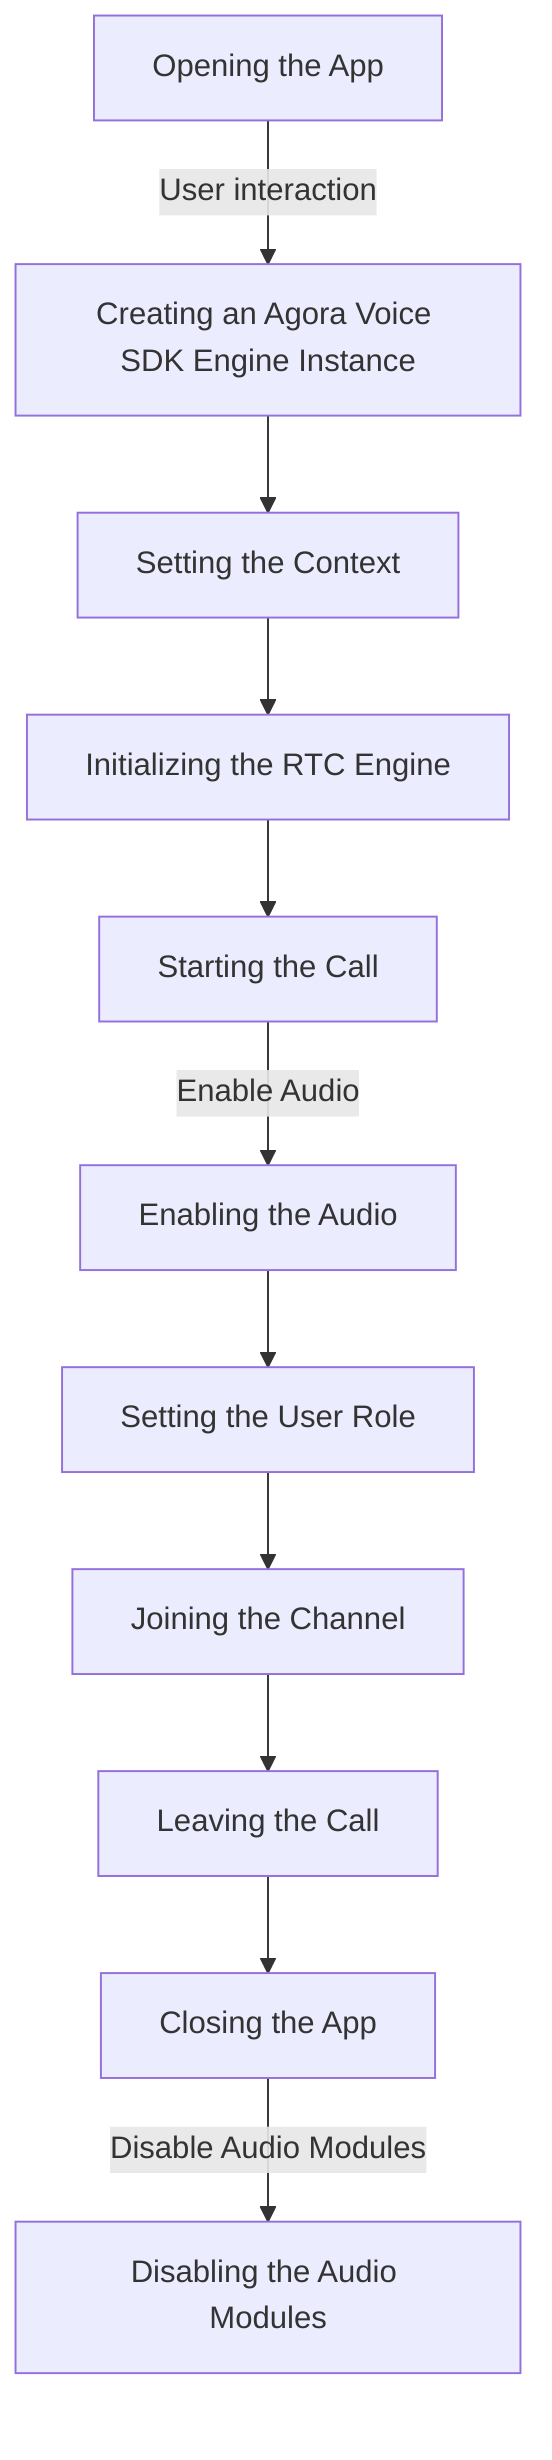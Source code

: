 flowchart TD
    A[Opening the App] -->|User interaction| B[Creating an Agora Voice SDK Engine Instance]
    B --> C[Setting the Context]
    C --> D[Initializing the RTC Engine]
    D --> E[Starting the Call]
    E -->|Enable Audio| F[Enabling the Audio]
    F --> G[Setting the User Role]
    G --> H[Joining the Channel]
    H --> I[Leaving the Call]
    I --> J[Closing the App]
    J -->|Disable Audio Modules| K[Disabling the Audio Modules]